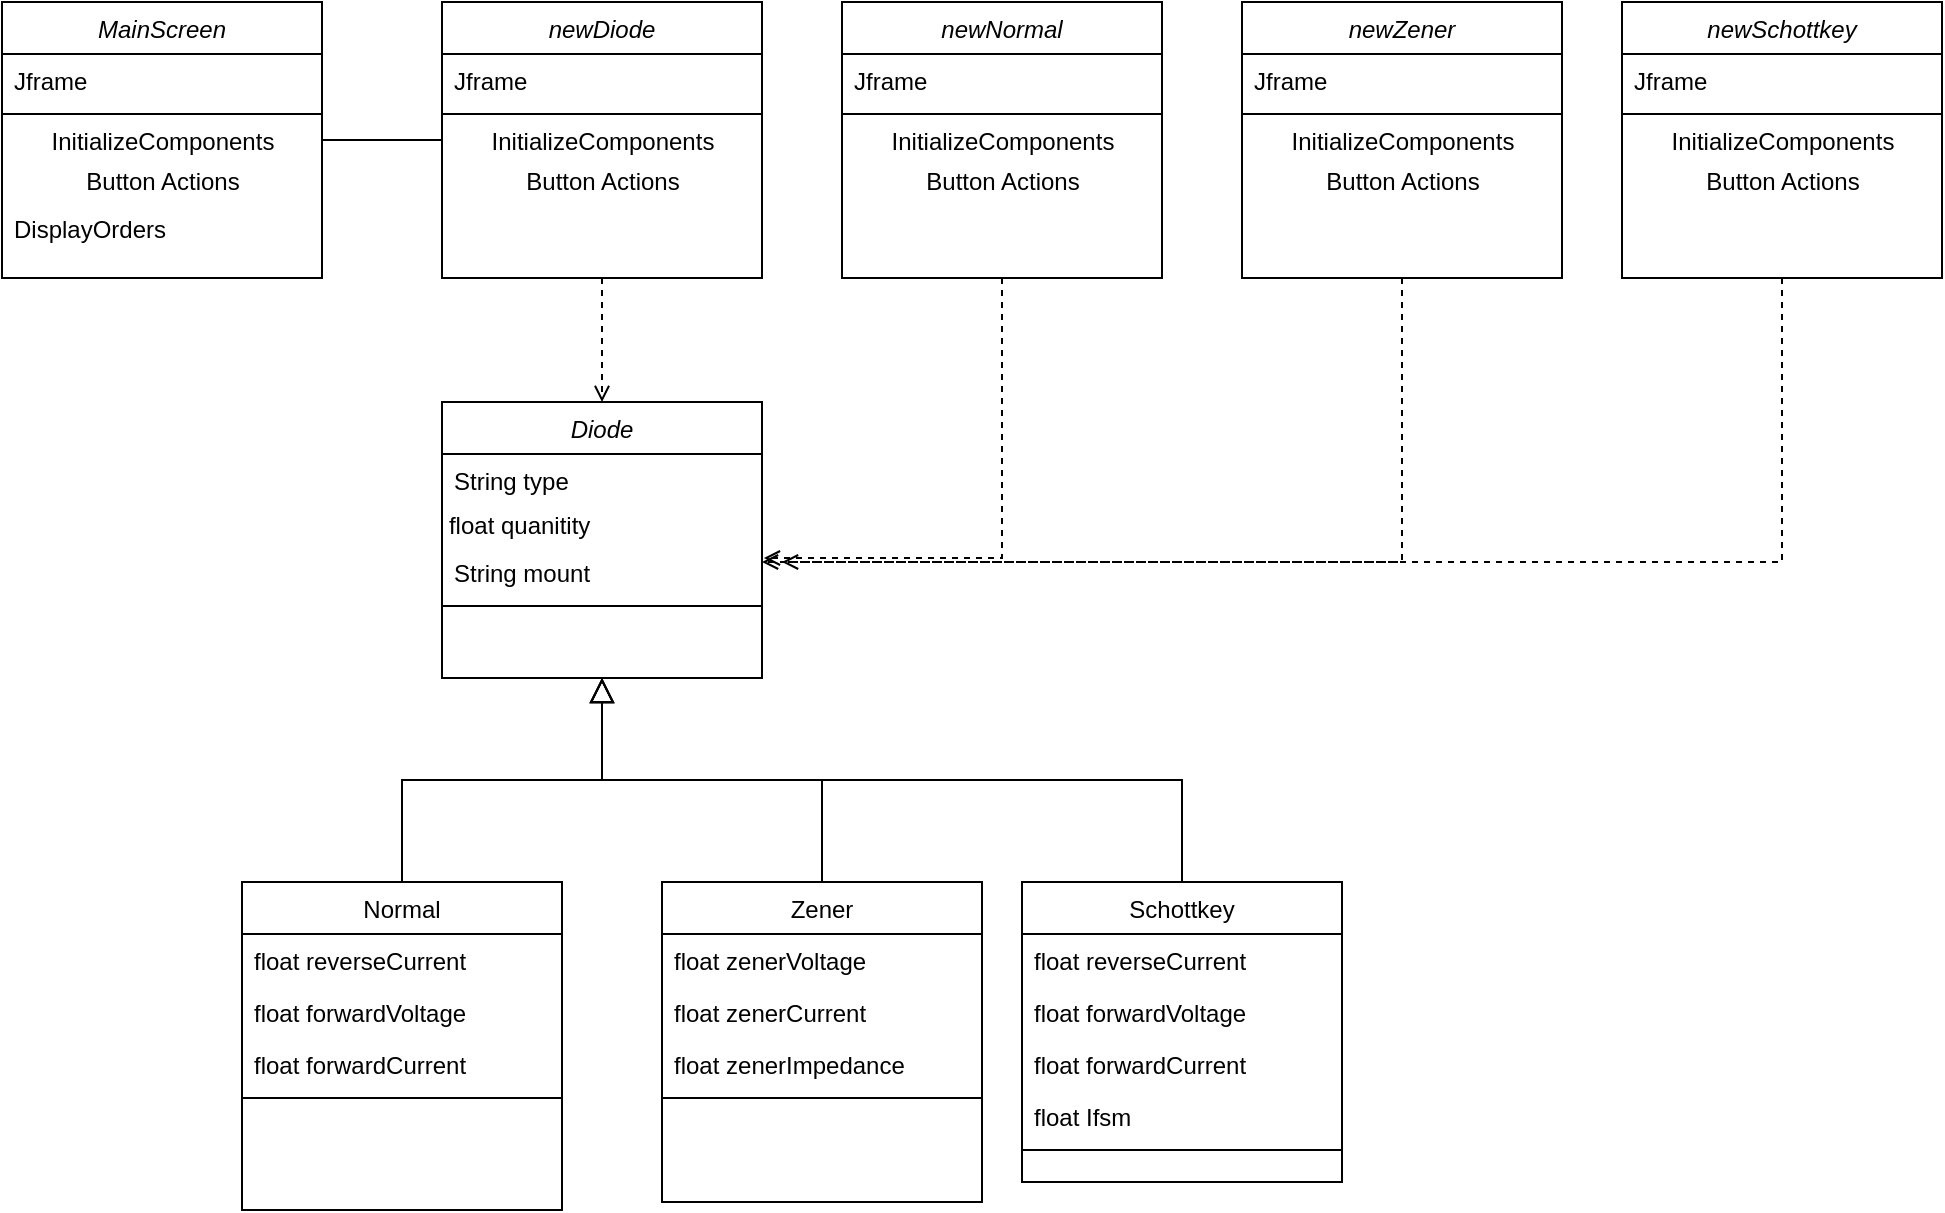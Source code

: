 <mxfile version="12.8.1" type="device"><diagram id="C5RBs43oDa-KdzZeNtuy" name="Page-1"><mxGraphModel dx="1422" dy="1932" grid="1" gridSize="10" guides="1" tooltips="1" connect="1" arrows="1" fold="1" page="1" pageScale="1" pageWidth="827" pageHeight="1169" math="0" shadow="0"><root><mxCell id="WIyWlLk6GJQsqaUBKTNV-0"/><mxCell id="WIyWlLk6GJQsqaUBKTNV-1" parent="WIyWlLk6GJQsqaUBKTNV-0"/><mxCell id="zkfFHV4jXpPFQw0GAbJ--0" value="Diode" style="swimlane;fontStyle=2;align=center;verticalAlign=top;childLayout=stackLayout;horizontal=1;startSize=26;horizontalStack=0;resizeParent=1;resizeLast=0;collapsible=1;marginBottom=0;rounded=0;shadow=0;strokeWidth=1;" parent="WIyWlLk6GJQsqaUBKTNV-1" vertex="1"><mxGeometry x="220" y="120" width="160" height="138" as="geometry"><mxRectangle x="230" y="140" width="160" height="26" as="alternateBounds"/></mxGeometry></mxCell><mxCell id="zkfFHV4jXpPFQw0GAbJ--1" value="String type&#xA;" style="text;align=left;verticalAlign=top;spacingLeft=4;spacingRight=4;overflow=hidden;rotatable=0;points=[[0,0.5],[1,0.5]];portConstraint=eastwest;" parent="zkfFHV4jXpPFQw0GAbJ--0" vertex="1"><mxGeometry y="26" width="160" height="26" as="geometry"/></mxCell><mxCell id="EDh7zrIKO2FAsVI22zIQ-14" value="float quanitity &amp;nbsp; &amp;nbsp;&amp;nbsp;&amp;nbsp;&amp;nbsp;&amp;nbsp;&amp;nbsp;&amp;nbsp;&amp;nbsp;&amp;nbsp;&amp;nbsp;&amp;nbsp;&amp;nbsp;&amp;nbsp;&amp;nbsp;&amp;nbsp;&amp;nbsp;&amp;nbsp;&amp;nbsp;&amp;nbsp;&amp;nbsp;&amp;nbsp;&amp;nbsp; " style="text;html=1;align=center;verticalAlign=middle;resizable=0;points=[];autosize=1;" vertex="1" parent="zkfFHV4jXpPFQw0GAbJ--0"><mxGeometry y="52" width="160" height="20" as="geometry"/></mxCell><mxCell id="EDh7zrIKO2FAsVI22zIQ-19" value="String mount&#xA;" style="text;align=left;verticalAlign=top;spacingLeft=4;spacingRight=4;overflow=hidden;rotatable=0;points=[[0,0.5],[1,0.5]];portConstraint=eastwest;" vertex="1" parent="zkfFHV4jXpPFQw0GAbJ--0"><mxGeometry y="72" width="160" height="26" as="geometry"/></mxCell><mxCell id="zkfFHV4jXpPFQw0GAbJ--4" value="" style="line;html=1;strokeWidth=1;align=left;verticalAlign=middle;spacingTop=-1;spacingLeft=3;spacingRight=3;rotatable=0;labelPosition=right;points=[];portConstraint=eastwest;" parent="zkfFHV4jXpPFQw0GAbJ--0" vertex="1"><mxGeometry y="98" width="160" height="8" as="geometry"/></mxCell><mxCell id="zkfFHV4jXpPFQw0GAbJ--6" value="Normal" style="swimlane;fontStyle=0;align=center;verticalAlign=top;childLayout=stackLayout;horizontal=1;startSize=26;horizontalStack=0;resizeParent=1;resizeLast=0;collapsible=1;marginBottom=0;rounded=0;shadow=0;strokeWidth=1;" parent="WIyWlLk6GJQsqaUBKTNV-1" vertex="1"><mxGeometry x="120" y="360" width="160" height="164" as="geometry"><mxRectangle x="130" y="380" width="160" height="26" as="alternateBounds"/></mxGeometry></mxCell><mxCell id="zkfFHV4jXpPFQw0GAbJ--7" value="float reverseCurrent" style="text;align=left;verticalAlign=top;spacingLeft=4;spacingRight=4;overflow=hidden;rotatable=0;points=[[0,0.5],[1,0.5]];portConstraint=eastwest;" parent="zkfFHV4jXpPFQw0GAbJ--6" vertex="1"><mxGeometry y="26" width="160" height="26" as="geometry"/></mxCell><mxCell id="zkfFHV4jXpPFQw0GAbJ--8" value="float forwardVoltage" style="text;align=left;verticalAlign=top;spacingLeft=4;spacingRight=4;overflow=hidden;rotatable=0;points=[[0,0.5],[1,0.5]];portConstraint=eastwest;rounded=0;shadow=0;html=0;" parent="zkfFHV4jXpPFQw0GAbJ--6" vertex="1"><mxGeometry y="52" width="160" height="26" as="geometry"/></mxCell><mxCell id="zkfFHV4jXpPFQw0GAbJ--10" value="float forwardCurrent" style="text;align=left;verticalAlign=top;spacingLeft=4;spacingRight=4;overflow=hidden;rotatable=0;points=[[0,0.5],[1,0.5]];portConstraint=eastwest;fontStyle=0" parent="zkfFHV4jXpPFQw0GAbJ--6" vertex="1"><mxGeometry y="78" width="160" height="26" as="geometry"/></mxCell><mxCell id="zkfFHV4jXpPFQw0GAbJ--9" value="" style="line;html=1;strokeWidth=1;align=left;verticalAlign=middle;spacingTop=-1;spacingLeft=3;spacingRight=3;rotatable=0;labelPosition=right;points=[];portConstraint=eastwest;" parent="zkfFHV4jXpPFQw0GAbJ--6" vertex="1"><mxGeometry y="104" width="160" height="8" as="geometry"/></mxCell><mxCell id="zkfFHV4jXpPFQw0GAbJ--12" value="" style="endArrow=block;endSize=10;endFill=0;shadow=0;strokeWidth=1;rounded=0;edgeStyle=elbowEdgeStyle;elbow=vertical;" parent="WIyWlLk6GJQsqaUBKTNV-1" source="zkfFHV4jXpPFQw0GAbJ--6" target="zkfFHV4jXpPFQw0GAbJ--0" edge="1"><mxGeometry width="160" relative="1" as="geometry"><mxPoint x="200" y="203" as="sourcePoint"/><mxPoint x="200" y="203" as="targetPoint"/></mxGeometry></mxCell><mxCell id="zkfFHV4jXpPFQw0GAbJ--13" value="Zener" style="swimlane;fontStyle=0;align=center;verticalAlign=top;childLayout=stackLayout;horizontal=1;startSize=26;horizontalStack=0;resizeParent=1;resizeLast=0;collapsible=1;marginBottom=0;rounded=0;shadow=0;strokeWidth=1;" parent="WIyWlLk6GJQsqaUBKTNV-1" vertex="1"><mxGeometry x="330" y="360" width="160" height="160" as="geometry"><mxRectangle x="340" y="380" width="170" height="26" as="alternateBounds"/></mxGeometry></mxCell><mxCell id="zkfFHV4jXpPFQw0GAbJ--14" value="float zenerVoltage" style="text;align=left;verticalAlign=top;spacingLeft=4;spacingRight=4;overflow=hidden;rotatable=0;points=[[0,0.5],[1,0.5]];portConstraint=eastwest;" parent="zkfFHV4jXpPFQw0GAbJ--13" vertex="1"><mxGeometry y="26" width="160" height="26" as="geometry"/></mxCell><mxCell id="EDh7zrIKO2FAsVI22zIQ-20" value="float zenerCurrent" style="text;align=left;verticalAlign=top;spacingLeft=4;spacingRight=4;overflow=hidden;rotatable=0;points=[[0,0.5],[1,0.5]];portConstraint=eastwest;" vertex="1" parent="zkfFHV4jXpPFQw0GAbJ--13"><mxGeometry y="52" width="160" height="26" as="geometry"/></mxCell><mxCell id="EDh7zrIKO2FAsVI22zIQ-21" value="float zenerImpedance" style="text;align=left;verticalAlign=top;spacingLeft=4;spacingRight=4;overflow=hidden;rotatable=0;points=[[0,0.5],[1,0.5]];portConstraint=eastwest;" vertex="1" parent="zkfFHV4jXpPFQw0GAbJ--13"><mxGeometry y="78" width="160" height="26" as="geometry"/></mxCell><mxCell id="zkfFHV4jXpPFQw0GAbJ--15" value="" style="line;html=1;strokeWidth=1;align=left;verticalAlign=middle;spacingTop=-1;spacingLeft=3;spacingRight=3;rotatable=0;labelPosition=right;points=[];portConstraint=eastwest;" parent="zkfFHV4jXpPFQw0GAbJ--13" vertex="1"><mxGeometry y="104" width="160" height="8" as="geometry"/></mxCell><mxCell id="zkfFHV4jXpPFQw0GAbJ--16" value="" style="endArrow=block;endSize=10;endFill=0;shadow=0;strokeWidth=1;rounded=0;edgeStyle=elbowEdgeStyle;elbow=vertical;" parent="WIyWlLk6GJQsqaUBKTNV-1" source="zkfFHV4jXpPFQw0GAbJ--13" target="zkfFHV4jXpPFQw0GAbJ--0" edge="1"><mxGeometry width="160" relative="1" as="geometry"><mxPoint x="210" y="373" as="sourcePoint"/><mxPoint x="310" y="271" as="targetPoint"/><Array as="points"><mxPoint x="300" y="309"/></Array></mxGeometry></mxCell><mxCell id="EDh7zrIKO2FAsVI22zIQ-16" style="edgeStyle=orthogonalEdgeStyle;rounded=0;orthogonalLoop=1;jettySize=auto;html=1;exitX=0.5;exitY=1;exitDx=0;exitDy=0;entryX=0.5;entryY=0;entryDx=0;entryDy=0;dashed=1;endArrow=open;endFill=0;" edge="1" parent="WIyWlLk6GJQsqaUBKTNV-1" source="EDh7zrIKO2FAsVI22zIQ-3" target="zkfFHV4jXpPFQw0GAbJ--0"><mxGeometry relative="1" as="geometry"/></mxCell><mxCell id="EDh7zrIKO2FAsVI22zIQ-3" value="newDiode" style="swimlane;fontStyle=2;align=center;verticalAlign=top;childLayout=stackLayout;horizontal=1;startSize=26;horizontalStack=0;resizeParent=1;resizeLast=0;collapsible=1;marginBottom=0;rounded=0;shadow=0;strokeWidth=1;" vertex="1" parent="WIyWlLk6GJQsqaUBKTNV-1"><mxGeometry x="220" y="-80" width="160" height="138" as="geometry"><mxRectangle x="230" y="140" width="160" height="26" as="alternateBounds"/></mxGeometry></mxCell><mxCell id="EDh7zrIKO2FAsVI22zIQ-4" value="Jframe" style="text;align=left;verticalAlign=top;spacingLeft=4;spacingRight=4;overflow=hidden;rotatable=0;points=[[0,0.5],[1,0.5]];portConstraint=eastwest;" vertex="1" parent="EDh7zrIKO2FAsVI22zIQ-3"><mxGeometry y="26" width="160" height="26" as="geometry"/></mxCell><mxCell id="EDh7zrIKO2FAsVI22zIQ-5" value="" style="line;html=1;strokeWidth=1;align=left;verticalAlign=middle;spacingTop=-1;spacingLeft=3;spacingRight=3;rotatable=0;labelPosition=right;points=[];portConstraint=eastwest;" vertex="1" parent="EDh7zrIKO2FAsVI22zIQ-3"><mxGeometry y="52" width="160" height="8" as="geometry"/></mxCell><mxCell id="EDh7zrIKO2FAsVI22zIQ-6" value="InitializeComponents" style="text;html=1;align=center;verticalAlign=middle;resizable=0;points=[];autosize=1;" vertex="1" parent="EDh7zrIKO2FAsVI22zIQ-3"><mxGeometry y="60" width="160" height="20" as="geometry"/></mxCell><mxCell id="EDh7zrIKO2FAsVI22zIQ-7" value="Button Actions" style="text;html=1;align=center;verticalAlign=middle;resizable=0;points=[];autosize=1;" vertex="1" parent="EDh7zrIKO2FAsVI22zIQ-3"><mxGeometry y="80" width="160" height="20" as="geometry"/></mxCell><mxCell id="EDh7zrIKO2FAsVI22zIQ-9" value="Schottkey" style="swimlane;fontStyle=0;align=center;verticalAlign=top;childLayout=stackLayout;horizontal=1;startSize=26;horizontalStack=0;resizeParent=1;resizeLast=0;collapsible=1;marginBottom=0;rounded=0;shadow=0;strokeWidth=1;" vertex="1" parent="WIyWlLk6GJQsqaUBKTNV-1"><mxGeometry x="510" y="360" width="160" height="150" as="geometry"><mxRectangle x="340" y="380" width="170" height="26" as="alternateBounds"/></mxGeometry></mxCell><mxCell id="EDh7zrIKO2FAsVI22zIQ-10" value="float reverseCurrent" style="text;align=left;verticalAlign=top;spacingLeft=4;spacingRight=4;overflow=hidden;rotatable=0;points=[[0,0.5],[1,0.5]];portConstraint=eastwest;" vertex="1" parent="EDh7zrIKO2FAsVI22zIQ-9"><mxGeometry y="26" width="160" height="26" as="geometry"/></mxCell><mxCell id="EDh7zrIKO2FAsVI22zIQ-22" value="float forwardVoltage" style="text;align=left;verticalAlign=top;spacingLeft=4;spacingRight=4;overflow=hidden;rotatable=0;points=[[0,0.5],[1,0.5]];portConstraint=eastwest;rounded=0;shadow=0;html=0;" vertex="1" parent="EDh7zrIKO2FAsVI22zIQ-9"><mxGeometry y="52" width="160" height="26" as="geometry"/></mxCell><mxCell id="EDh7zrIKO2FAsVI22zIQ-23" value="float forwardCurrent" style="text;align=left;verticalAlign=top;spacingLeft=4;spacingRight=4;overflow=hidden;rotatable=0;points=[[0,0.5],[1,0.5]];portConstraint=eastwest;fontStyle=0" vertex="1" parent="EDh7zrIKO2FAsVI22zIQ-9"><mxGeometry y="78" width="160" height="26" as="geometry"/></mxCell><mxCell id="EDh7zrIKO2FAsVI22zIQ-24" value="float Ifsm " style="text;align=left;verticalAlign=top;spacingLeft=4;spacingRight=4;overflow=hidden;rotatable=0;points=[[0,0.5],[1,0.5]];portConstraint=eastwest;" vertex="1" parent="EDh7zrIKO2FAsVI22zIQ-9"><mxGeometry y="104" width="160" height="26" as="geometry"/></mxCell><mxCell id="EDh7zrIKO2FAsVI22zIQ-11" value="" style="line;html=1;strokeWidth=1;align=left;verticalAlign=middle;spacingTop=-1;spacingLeft=3;spacingRight=3;rotatable=0;labelPosition=right;points=[];portConstraint=eastwest;" vertex="1" parent="EDh7zrIKO2FAsVI22zIQ-9"><mxGeometry y="130" width="160" height="8" as="geometry"/></mxCell><mxCell id="EDh7zrIKO2FAsVI22zIQ-13" value="" style="endArrow=block;endSize=10;endFill=0;shadow=0;strokeWidth=1;rounded=0;edgeStyle=elbowEdgeStyle;elbow=vertical;" edge="1" parent="WIyWlLk6GJQsqaUBKTNV-1"><mxGeometry width="160" relative="1" as="geometry"><mxPoint x="590" y="360" as="sourcePoint"/><mxPoint x="300" y="258" as="targetPoint"/><Array as="points"><mxPoint x="480" y="309"/></Array></mxGeometry></mxCell><mxCell id="EDh7zrIKO2FAsVI22zIQ-31" style="edgeStyle=orthogonalEdgeStyle;rounded=0;orthogonalLoop=1;jettySize=auto;html=1;entryX=0;entryY=0.45;entryDx=0;entryDy=0;entryPerimeter=0;endArrow=none;endFill=0;" edge="1" parent="WIyWlLk6GJQsqaUBKTNV-1" source="EDh7zrIKO2FAsVI22zIQ-25" target="EDh7zrIKO2FAsVI22zIQ-6"><mxGeometry relative="1" as="geometry"/></mxCell><mxCell id="EDh7zrIKO2FAsVI22zIQ-25" value="MainScreen" style="swimlane;fontStyle=2;align=center;verticalAlign=top;childLayout=stackLayout;horizontal=1;startSize=26;horizontalStack=0;resizeParent=1;resizeLast=0;collapsible=1;marginBottom=0;rounded=0;shadow=0;strokeWidth=1;" vertex="1" parent="WIyWlLk6GJQsqaUBKTNV-1"><mxGeometry y="-80" width="160" height="138" as="geometry"><mxRectangle x="230" y="140" width="160" height="26" as="alternateBounds"/></mxGeometry></mxCell><mxCell id="EDh7zrIKO2FAsVI22zIQ-26" value="Jframe" style="text;align=left;verticalAlign=top;spacingLeft=4;spacingRight=4;overflow=hidden;rotatable=0;points=[[0,0.5],[1,0.5]];portConstraint=eastwest;" vertex="1" parent="EDh7zrIKO2FAsVI22zIQ-25"><mxGeometry y="26" width="160" height="26" as="geometry"/></mxCell><mxCell id="EDh7zrIKO2FAsVI22zIQ-27" value="" style="line;html=1;strokeWidth=1;align=left;verticalAlign=middle;spacingTop=-1;spacingLeft=3;spacingRight=3;rotatable=0;labelPosition=right;points=[];portConstraint=eastwest;" vertex="1" parent="EDh7zrIKO2FAsVI22zIQ-25"><mxGeometry y="52" width="160" height="8" as="geometry"/></mxCell><mxCell id="EDh7zrIKO2FAsVI22zIQ-28" value="InitializeComponents" style="text;html=1;align=center;verticalAlign=middle;resizable=0;points=[];autosize=1;" vertex="1" parent="EDh7zrIKO2FAsVI22zIQ-25"><mxGeometry y="60" width="160" height="20" as="geometry"/></mxCell><mxCell id="EDh7zrIKO2FAsVI22zIQ-29" value="Button Actions" style="text;html=1;align=center;verticalAlign=middle;resizable=0;points=[];autosize=1;" vertex="1" parent="EDh7zrIKO2FAsVI22zIQ-25"><mxGeometry y="80" width="160" height="20" as="geometry"/></mxCell><mxCell id="EDh7zrIKO2FAsVI22zIQ-32" value="DisplayOrders" style="text;align=left;verticalAlign=top;spacingLeft=4;spacingRight=4;overflow=hidden;rotatable=0;points=[[0,0.5],[1,0.5]];portConstraint=eastwest;" vertex="1" parent="WIyWlLk6GJQsqaUBKTNV-1"><mxGeometry y="20" width="160" height="26" as="geometry"/></mxCell><mxCell id="EDh7zrIKO2FAsVI22zIQ-48" style="edgeStyle=orthogonalEdgeStyle;rounded=0;orthogonalLoop=1;jettySize=auto;html=1;entryX=1.006;entryY=0.231;entryDx=0;entryDy=0;entryPerimeter=0;endArrow=open;endFill=0;dashed=1;" edge="1" parent="WIyWlLk6GJQsqaUBKTNV-1" source="EDh7zrIKO2FAsVI22zIQ-33" target="EDh7zrIKO2FAsVI22zIQ-19"><mxGeometry relative="1" as="geometry"/></mxCell><mxCell id="EDh7zrIKO2FAsVI22zIQ-33" value="newNormal" style="swimlane;fontStyle=2;align=center;verticalAlign=top;childLayout=stackLayout;horizontal=1;startSize=26;horizontalStack=0;resizeParent=1;resizeLast=0;collapsible=1;marginBottom=0;rounded=0;shadow=0;strokeWidth=1;" vertex="1" parent="WIyWlLk6GJQsqaUBKTNV-1"><mxGeometry x="420" y="-80" width="160" height="138" as="geometry"><mxRectangle x="230" y="140" width="160" height="26" as="alternateBounds"/></mxGeometry></mxCell><mxCell id="EDh7zrIKO2FAsVI22zIQ-34" value="Jframe" style="text;align=left;verticalAlign=top;spacingLeft=4;spacingRight=4;overflow=hidden;rotatable=0;points=[[0,0.5],[1,0.5]];portConstraint=eastwest;" vertex="1" parent="EDh7zrIKO2FAsVI22zIQ-33"><mxGeometry y="26" width="160" height="26" as="geometry"/></mxCell><mxCell id="EDh7zrIKO2FAsVI22zIQ-35" value="" style="line;html=1;strokeWidth=1;align=left;verticalAlign=middle;spacingTop=-1;spacingLeft=3;spacingRight=3;rotatable=0;labelPosition=right;points=[];portConstraint=eastwest;" vertex="1" parent="EDh7zrIKO2FAsVI22zIQ-33"><mxGeometry y="52" width="160" height="8" as="geometry"/></mxCell><mxCell id="EDh7zrIKO2FAsVI22zIQ-36" value="InitializeComponents" style="text;html=1;align=center;verticalAlign=middle;resizable=0;points=[];autosize=1;" vertex="1" parent="EDh7zrIKO2FAsVI22zIQ-33"><mxGeometry y="60" width="160" height="20" as="geometry"/></mxCell><mxCell id="EDh7zrIKO2FAsVI22zIQ-37" value="Button Actions" style="text;html=1;align=center;verticalAlign=middle;resizable=0;points=[];autosize=1;" vertex="1" parent="EDh7zrIKO2FAsVI22zIQ-33"><mxGeometry y="80" width="160" height="20" as="geometry"/></mxCell><mxCell id="EDh7zrIKO2FAsVI22zIQ-50" style="edgeStyle=orthogonalEdgeStyle;rounded=0;orthogonalLoop=1;jettySize=auto;html=1;dashed=1;endArrow=open;endFill=0;" edge="1" parent="WIyWlLk6GJQsqaUBKTNV-1" source="EDh7zrIKO2FAsVI22zIQ-38"><mxGeometry relative="1" as="geometry"><mxPoint x="380" y="200" as="targetPoint"/><Array as="points"><mxPoint x="700" y="200"/></Array></mxGeometry></mxCell><mxCell id="EDh7zrIKO2FAsVI22zIQ-38" value="newZener" style="swimlane;fontStyle=2;align=center;verticalAlign=top;childLayout=stackLayout;horizontal=1;startSize=26;horizontalStack=0;resizeParent=1;resizeLast=0;collapsible=1;marginBottom=0;rounded=0;shadow=0;strokeWidth=1;" vertex="1" parent="WIyWlLk6GJQsqaUBKTNV-1"><mxGeometry x="620" y="-80" width="160" height="138" as="geometry"><mxRectangle x="230" y="140" width="160" height="26" as="alternateBounds"/></mxGeometry></mxCell><mxCell id="EDh7zrIKO2FAsVI22zIQ-39" value="Jframe" style="text;align=left;verticalAlign=top;spacingLeft=4;spacingRight=4;overflow=hidden;rotatable=0;points=[[0,0.5],[1,0.5]];portConstraint=eastwest;" vertex="1" parent="EDh7zrIKO2FAsVI22zIQ-38"><mxGeometry y="26" width="160" height="26" as="geometry"/></mxCell><mxCell id="EDh7zrIKO2FAsVI22zIQ-40" value="" style="line;html=1;strokeWidth=1;align=left;verticalAlign=middle;spacingTop=-1;spacingLeft=3;spacingRight=3;rotatable=0;labelPosition=right;points=[];portConstraint=eastwest;" vertex="1" parent="EDh7zrIKO2FAsVI22zIQ-38"><mxGeometry y="52" width="160" height="8" as="geometry"/></mxCell><mxCell id="EDh7zrIKO2FAsVI22zIQ-41" value="InitializeComponents" style="text;html=1;align=center;verticalAlign=middle;resizable=0;points=[];autosize=1;" vertex="1" parent="EDh7zrIKO2FAsVI22zIQ-38"><mxGeometry y="60" width="160" height="20" as="geometry"/></mxCell><mxCell id="EDh7zrIKO2FAsVI22zIQ-42" value="Button Actions" style="text;html=1;align=center;verticalAlign=middle;resizable=0;points=[];autosize=1;" vertex="1" parent="EDh7zrIKO2FAsVI22zIQ-38"><mxGeometry y="80" width="160" height="20" as="geometry"/></mxCell><mxCell id="EDh7zrIKO2FAsVI22zIQ-51" style="edgeStyle=orthogonalEdgeStyle;rounded=0;orthogonalLoop=1;jettySize=auto;html=1;exitX=0.5;exitY=1;exitDx=0;exitDy=0;dashed=1;endArrow=open;endFill=0;" edge="1" parent="WIyWlLk6GJQsqaUBKTNV-1" source="EDh7zrIKO2FAsVI22zIQ-43"><mxGeometry relative="1" as="geometry"><mxPoint x="390" y="200" as="targetPoint"/><Array as="points"><mxPoint x="890" y="200"/></Array></mxGeometry></mxCell><mxCell id="EDh7zrIKO2FAsVI22zIQ-43" value="newSchottkey" style="swimlane;fontStyle=2;align=center;verticalAlign=top;childLayout=stackLayout;horizontal=1;startSize=26;horizontalStack=0;resizeParent=1;resizeLast=0;collapsible=1;marginBottom=0;rounded=0;shadow=0;strokeWidth=1;" vertex="1" parent="WIyWlLk6GJQsqaUBKTNV-1"><mxGeometry x="810" y="-80" width="160" height="138" as="geometry"><mxRectangle x="230" y="140" width="160" height="26" as="alternateBounds"/></mxGeometry></mxCell><mxCell id="EDh7zrIKO2FAsVI22zIQ-44" value="Jframe" style="text;align=left;verticalAlign=top;spacingLeft=4;spacingRight=4;overflow=hidden;rotatable=0;points=[[0,0.5],[1,0.5]];portConstraint=eastwest;" vertex="1" parent="EDh7zrIKO2FAsVI22zIQ-43"><mxGeometry y="26" width="160" height="26" as="geometry"/></mxCell><mxCell id="EDh7zrIKO2FAsVI22zIQ-45" value="" style="line;html=1;strokeWidth=1;align=left;verticalAlign=middle;spacingTop=-1;spacingLeft=3;spacingRight=3;rotatable=0;labelPosition=right;points=[];portConstraint=eastwest;" vertex="1" parent="EDh7zrIKO2FAsVI22zIQ-43"><mxGeometry y="52" width="160" height="8" as="geometry"/></mxCell><mxCell id="EDh7zrIKO2FAsVI22zIQ-46" value="InitializeComponents" style="text;html=1;align=center;verticalAlign=middle;resizable=0;points=[];autosize=1;" vertex="1" parent="EDh7zrIKO2FAsVI22zIQ-43"><mxGeometry y="60" width="160" height="20" as="geometry"/></mxCell><mxCell id="EDh7zrIKO2FAsVI22zIQ-47" value="Button Actions" style="text;html=1;align=center;verticalAlign=middle;resizable=0;points=[];autosize=1;" vertex="1" parent="EDh7zrIKO2FAsVI22zIQ-43"><mxGeometry y="80" width="160" height="20" as="geometry"/></mxCell></root></mxGraphModel></diagram></mxfile>